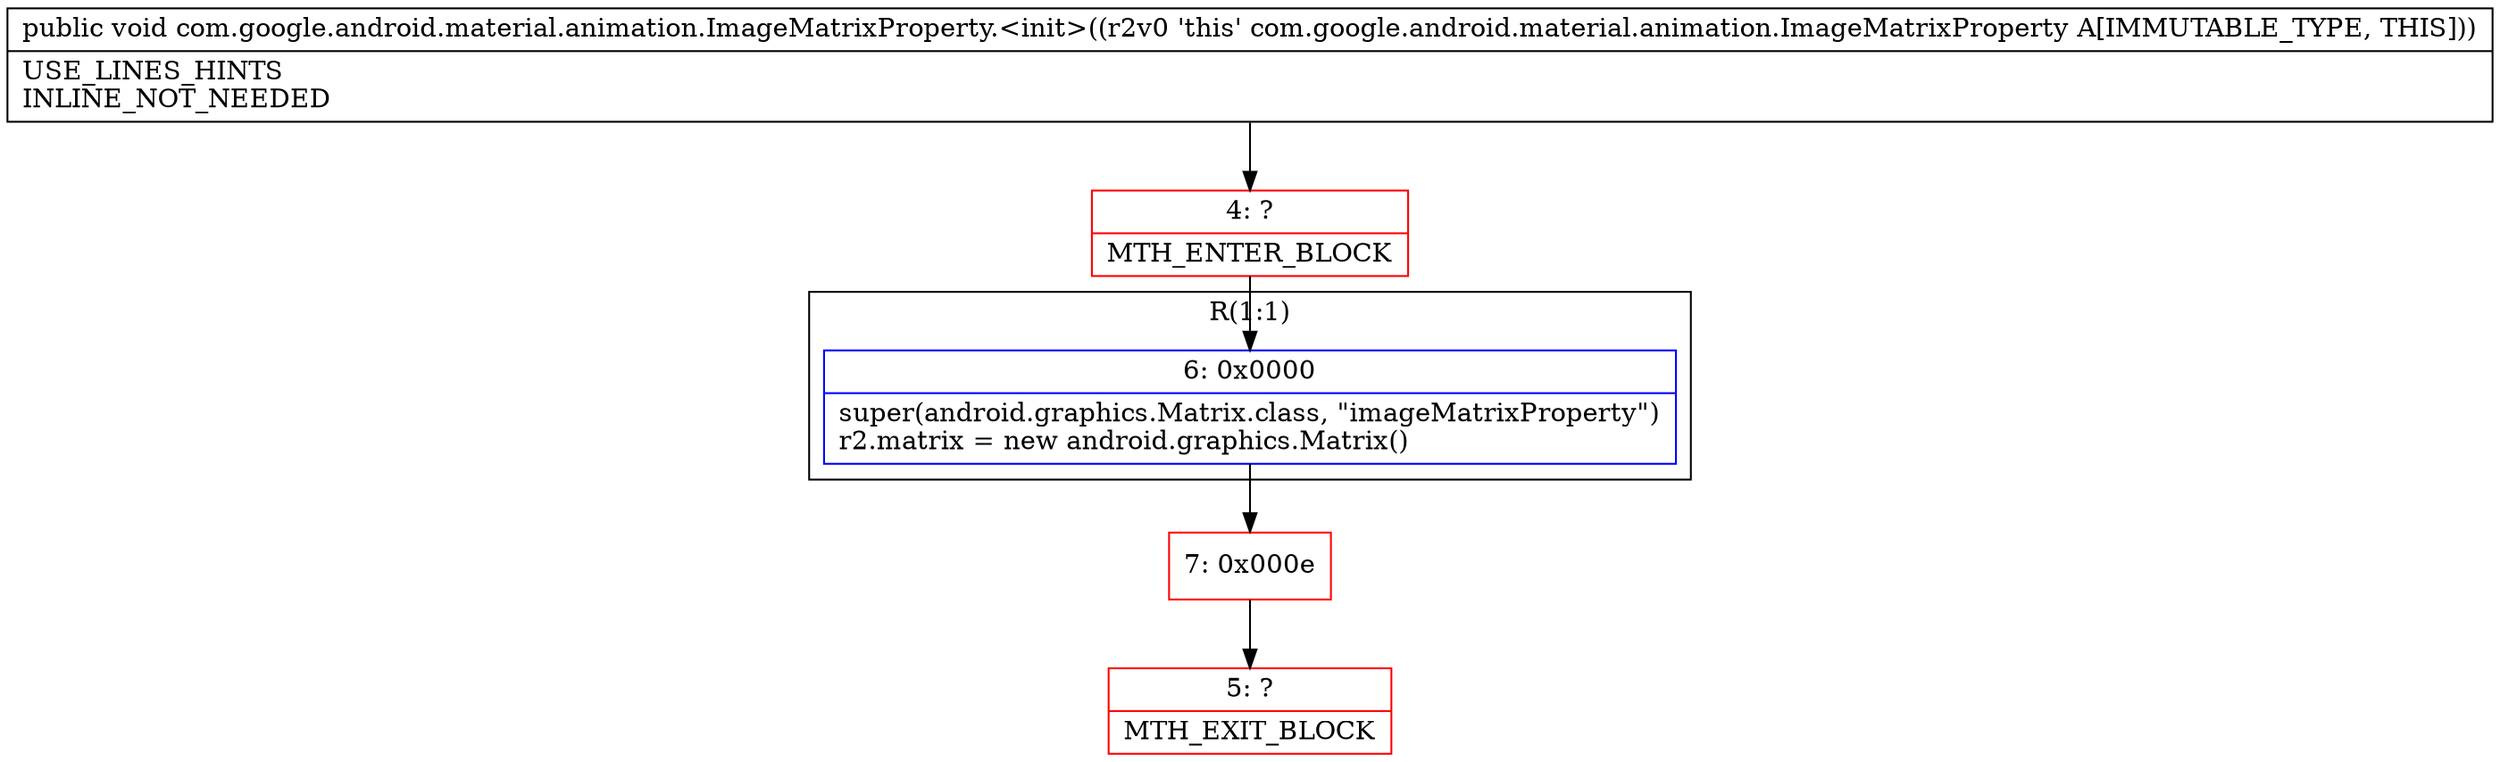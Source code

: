 digraph "CFG forcom.google.android.material.animation.ImageMatrixProperty.\<init\>()V" {
subgraph cluster_Region_2095721314 {
label = "R(1:1)";
node [shape=record,color=blue];
Node_6 [shape=record,label="{6\:\ 0x0000|super(android.graphics.Matrix.class, \"imageMatrixProperty\")\lr2.matrix = new android.graphics.Matrix()\l}"];
}
Node_4 [shape=record,color=red,label="{4\:\ ?|MTH_ENTER_BLOCK\l}"];
Node_7 [shape=record,color=red,label="{7\:\ 0x000e}"];
Node_5 [shape=record,color=red,label="{5\:\ ?|MTH_EXIT_BLOCK\l}"];
MethodNode[shape=record,label="{public void com.google.android.material.animation.ImageMatrixProperty.\<init\>((r2v0 'this' com.google.android.material.animation.ImageMatrixProperty A[IMMUTABLE_TYPE, THIS]))  | USE_LINES_HINTS\lINLINE_NOT_NEEDED\l}"];
MethodNode -> Node_4;Node_6 -> Node_7;
Node_4 -> Node_6;
Node_7 -> Node_5;
}

